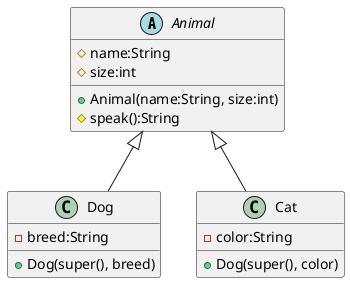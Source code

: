 @startuml Uebungseinheit 3 - Aufgabe 6

abstract class Animal{
    #name:String 
    #size:int 
    +Animal(name:String, size:int)
    #speak():String 
}

class Dog{
    -breed:String
    +Dog(super(), breed)
}

class Cat{
    -color:String 
    +Dog(super(), color)
}

Dog --up|> Animal
Cat --up|> Animal

@enduml